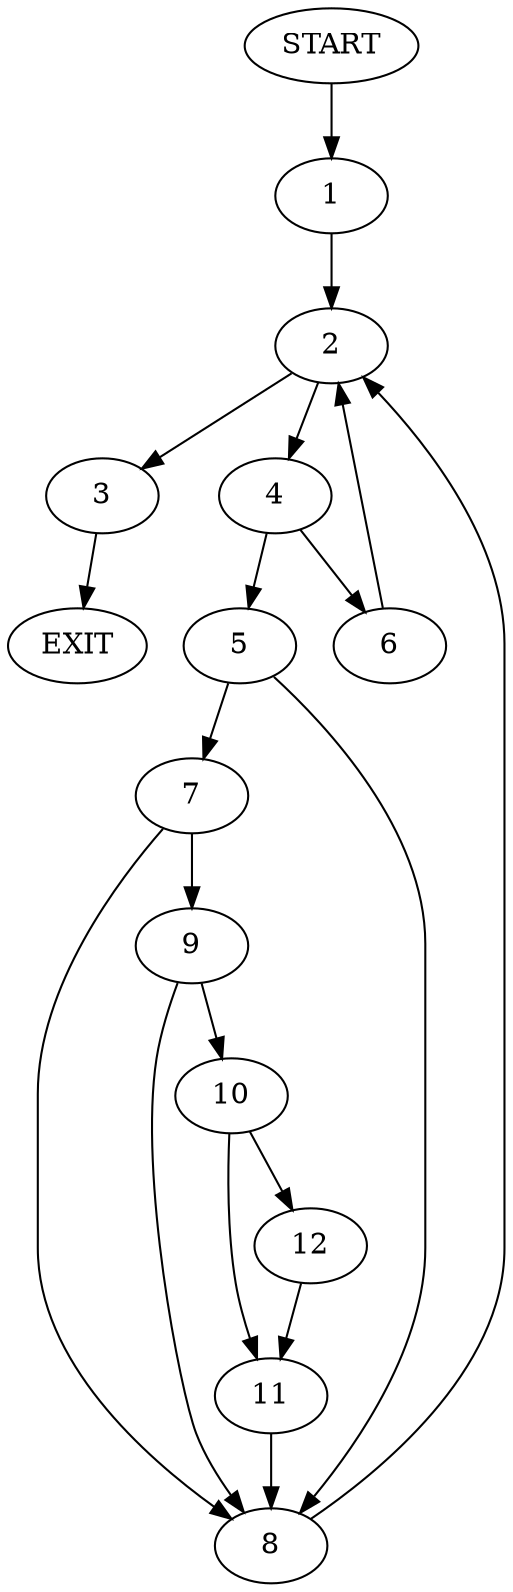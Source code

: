 digraph {
0 [label="START"]
13 [label="EXIT"]
0 -> 1
1 -> 2
2 -> 3
2 -> 4
3 -> 13
4 -> 5
4 -> 6
6 -> 2
5 -> 7
5 -> 8
7 -> 9
7 -> 8
8 -> 2
9 -> 10
9 -> 8
10 -> 11
10 -> 12
12 -> 11
11 -> 8
}
